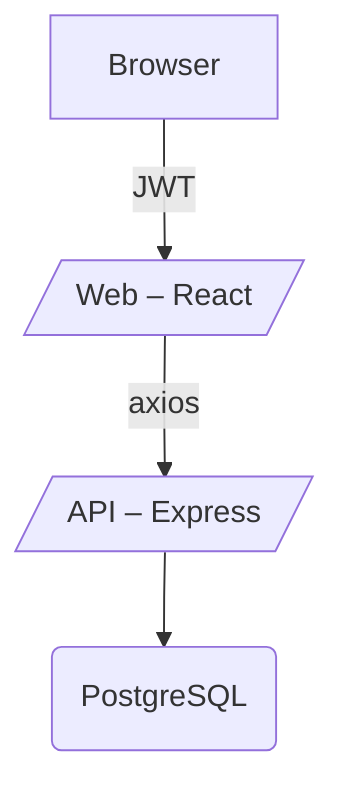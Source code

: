 graph TD
  A[Browser] -->|JWT| B[/Web – React/]
  B -->|axios| C[/API – Express/]
  C --> D(PostgreSQL)